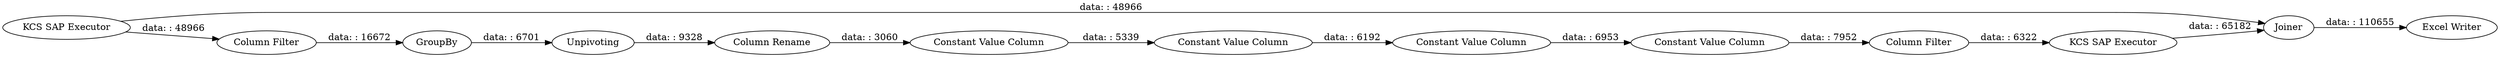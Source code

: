 digraph {
	"8116125592335413545_10" [label="Constant Value Column"]
	"8116125592335413545_4" [label=Joiner]
	"8116125592335413545_7" [label=Unpivoting]
	"8116125592335413545_14" [label="KCS SAP Executor"]
	"8116125592335413545_11" [label="Constant Value Column"]
	"8116125592335413545_12" [label="Constant Value Column"]
	"8116125592335413545_2" [label="KCS SAP Executor"]
	"8116125592335413545_16" [label="Excel Writer"]
	"8116125592335413545_5" [label=GroupBy]
	"8116125592335413545_9" [label="Constant Value Column"]
	"8116125592335413545_8" [label="Column Rename"]
	"8116125592335413545_15" [label="Column Filter"]
	"8116125592335413545_3" [label="Column Filter"]
	"8116125592335413545_12" -> "8116125592335413545_15" [label="data: : 7952"]
	"8116125592335413545_10" -> "8116125592335413545_11" [label="data: : 6192"]
	"8116125592335413545_2" -> "8116125592335413545_3" [label="data: : 48966"]
	"8116125592335413545_7" -> "8116125592335413545_8" [label="data: : 9328"]
	"8116125592335413545_9" -> "8116125592335413545_10" [label="data: : 5339"]
	"8116125592335413545_15" -> "8116125592335413545_14" [label="data: : 6322"]
	"8116125592335413545_3" -> "8116125592335413545_5" [label="data: : 16672"]
	"8116125592335413545_11" -> "8116125592335413545_12" [label="data: : 6953"]
	"8116125592335413545_5" -> "8116125592335413545_7" [label="data: : 6701"]
	"8116125592335413545_2" -> "8116125592335413545_4" [label="data: : 48966"]
	"8116125592335413545_4" -> "8116125592335413545_16" [label="data: : 110655"]
	"8116125592335413545_8" -> "8116125592335413545_9" [label="data: : 3060"]
	"8116125592335413545_14" -> "8116125592335413545_4" [label="data: : 65182"]
	rankdir=LR
}
